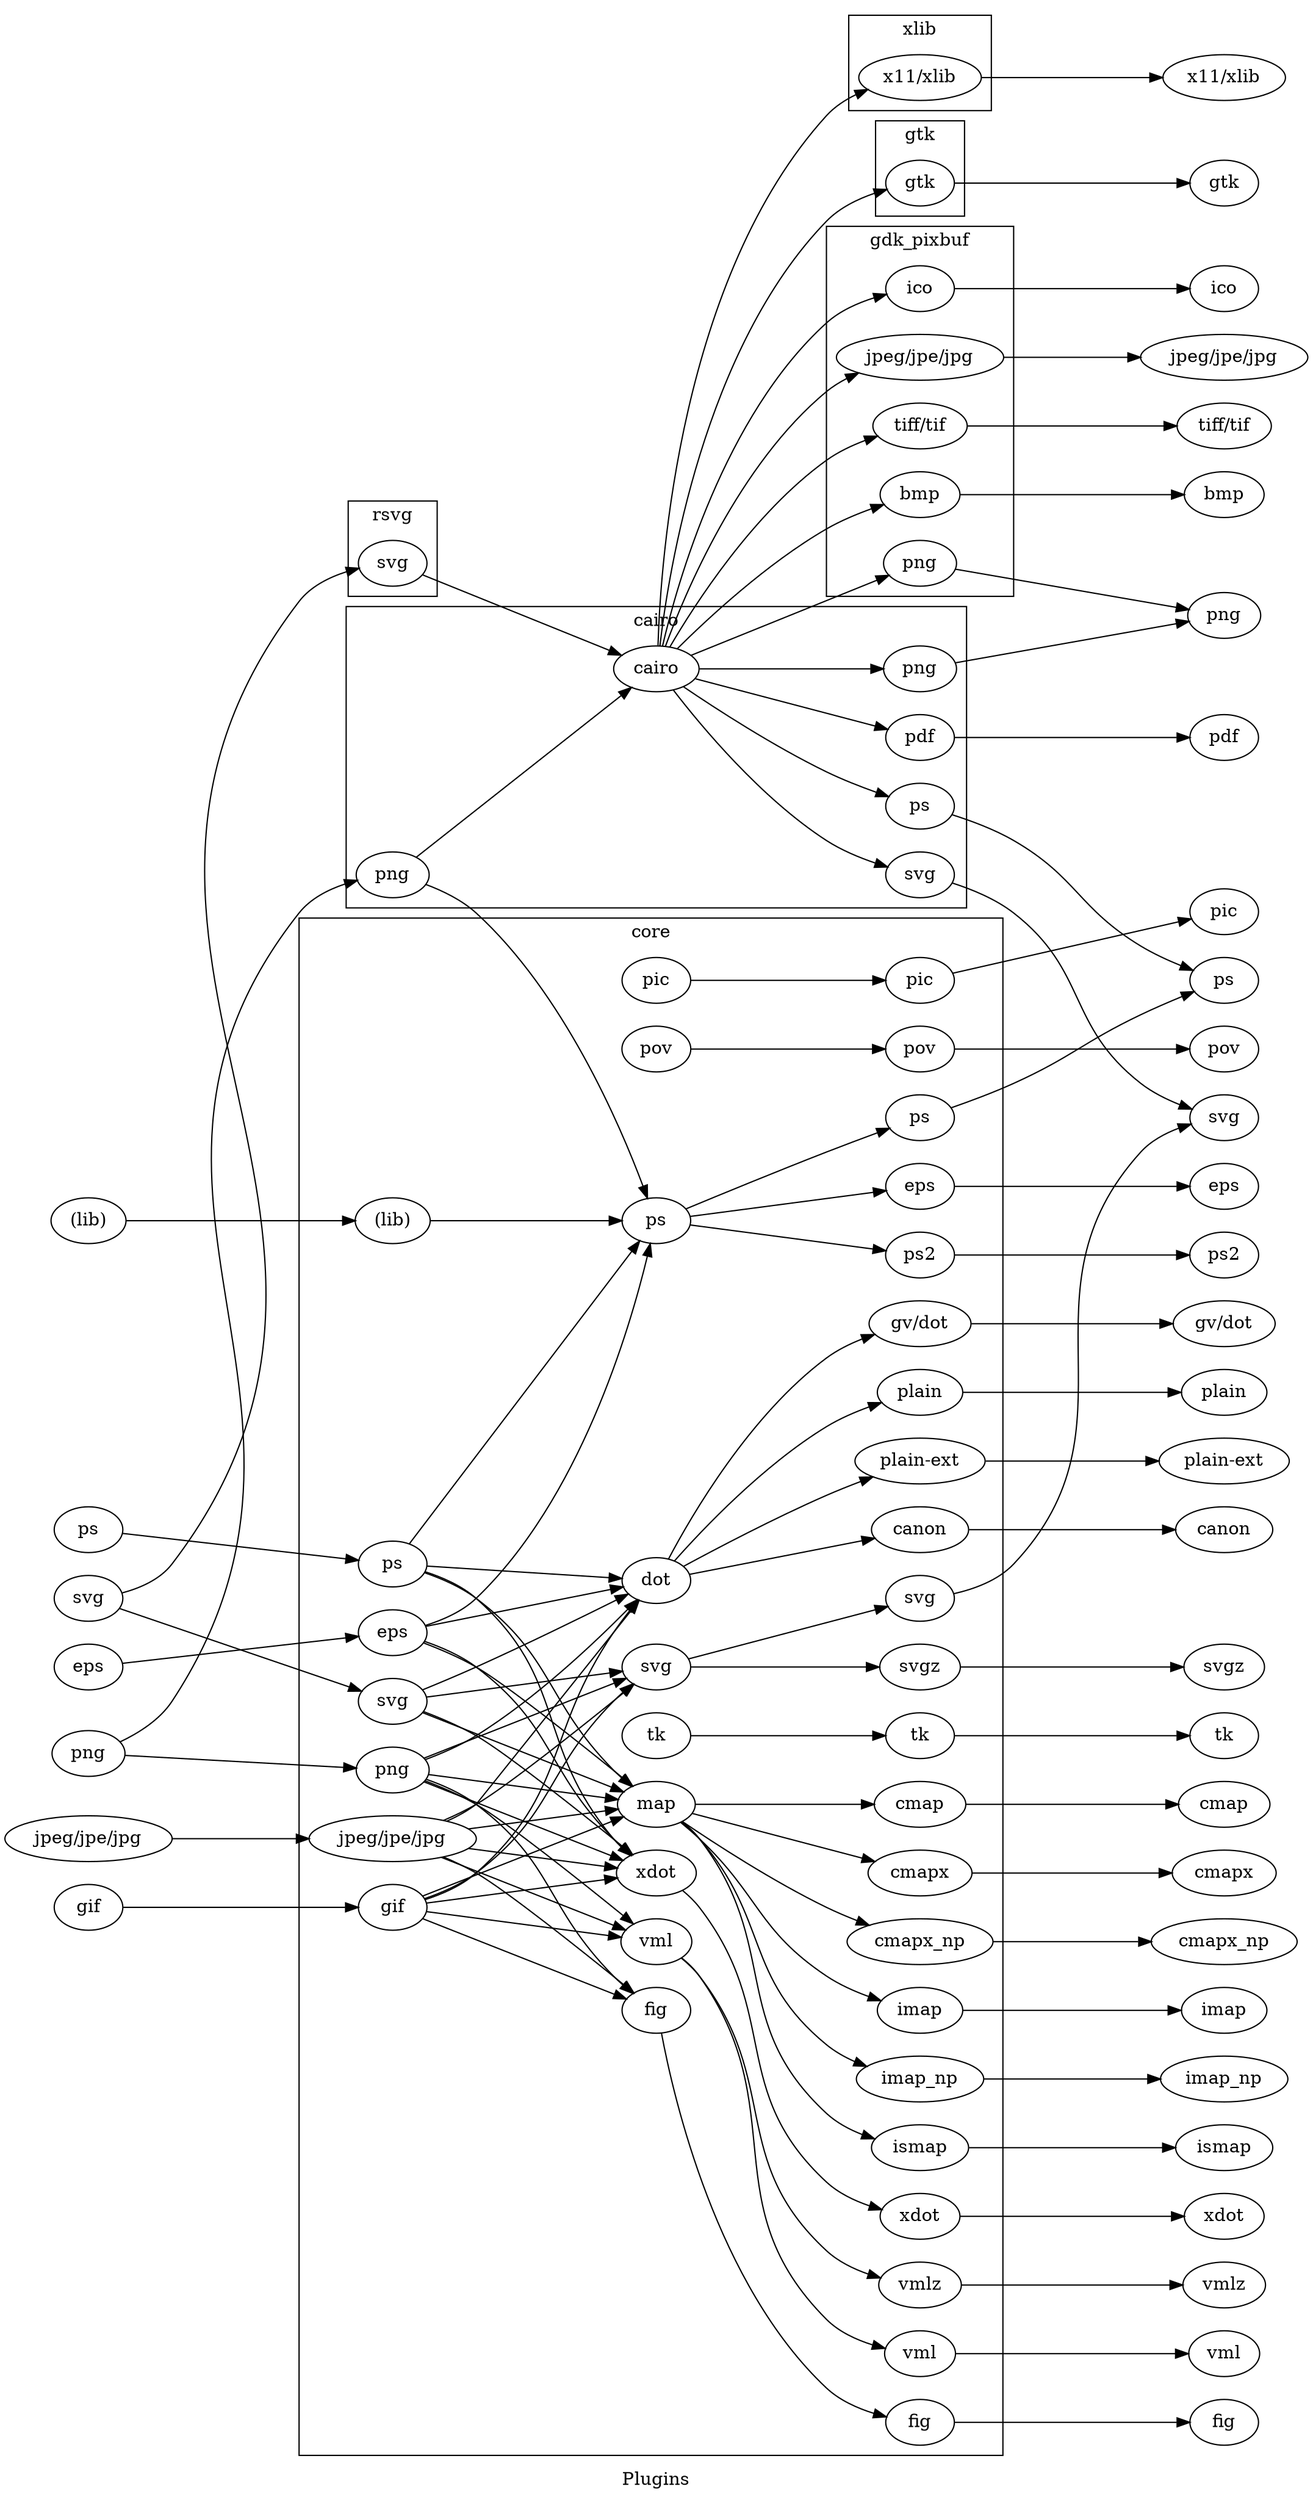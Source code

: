 digraph G {
	graph [bb="0,0,914,1958",
		label=Plugins,
		lheight=0.21,
		lp="457,11.5",
		lwidth=0.57,
		rankdir=LR,
		ranksep=1.5
	];
	node [label="\N"];
	subgraph cluster_neato_layout {
		graph [label=neato_layout];
		subgraph neato_layout_render {
			graph [rank=same];
		}
		subgraph neato_layout_layout {
			graph [rank=same];
		}
		subgraph neato_layout_textlayout {
			graph [rank=same];
		}
		subgraph neato_layout_device {
			graph [rank=same];
		}
		subgraph neato_layout_loadimage {
			graph [rank=same];
		}
	}
	subgraph cluster_dot_layout {
		graph [label=dot_layout];
		subgraph dot_layout_render {
			graph [rank=same];
		}
		subgraph dot_layout_layout {
			graph [rank=same];
		}
		subgraph dot_layout_textlayout {
			graph [rank=same];
		}
		subgraph dot_layout_device {
			graph [rank=same];
		}
		subgraph dot_layout_loadimage {
			graph [rank=same];
		}
	}
	subgraph cluster_gtk {
		graph [bb="612,1792,682,1867",
			label=gtk,
			lheight=0.21,
			lp="647,1855.5",
			lwidth=0.25
		];
		subgraph gtk_render {
			graph [rank=same];
		}
		subgraph gtk_layout {
			graph [rank=same];
		}
		subgraph gtk_textlayout {
			graph [rank=same];
		}
		subgraph gtk_device {
			graph [rank=same];
			gtk_device_gtk			 [height=0.5,
				label=gtk,
				pos="647,1818",
				width=0.75];
		}
		subgraph gtk_loadimage {
			graph [rank=same];
		}
	}
	subgraph cluster_xlib {
		graph [bb="598,1875,696,1950",
			label=xlib,
			lheight=0.21,
			lp="647,1938.5",
			lwidth=0.31
		];
		subgraph xlib_render {
			graph [rank=same];
		}
		subgraph xlib_layout {
			graph [rank=same];
		}
		subgraph xlib_textlayout {
			graph [rank=same];
		}
		subgraph xlib_device {
			graph [rank=same];
			"xlib_device_x11/xlib"			 [height=0.5,
				label="x11/xlib",
				pos="647,1901",
				width=1.1193];
		}
		subgraph xlib_loadimage {
			graph [rank=same];
		}
	}
	subgraph cluster_gdk_pixbuf {
		graph [bb="586,1493,708,1784",
			label=gdk_pixbuf,
			lheight=0.21,
			lp="647,1772.5",
			lwidth=0.88
		];
		subgraph gdk_pixbuf_render {
			graph [rank=same];
		}
		subgraph gdk_pixbuf_layout {
			graph [rank=same];
		}
		subgraph gdk_pixbuf_textlayout {
			graph [rank=same];
		}
		subgraph gdk_pixbuf_device {
			graph [rank=same];
			gdk_pixbuf_device_bmp			 [height=0.5,
				label=bmp,
				pos="647,1573",
				width=0.75];
			gdk_pixbuf_device_ico			 [height=0.5,
				label=ico,
				pos="647,1735",
				width=0.75];
			"gdk_pixbuf_device_jpeg/jpe/jpg"			 [height=0.5,
				label="jpeg/jpe/jpg",
				pos="647,1681",
				width=1.4624];
			gdk_pixbuf_device_png			 [height=0.5,
				label=png,
				pos="647,1519",
				width=0.75];
			"gdk_pixbuf_device_tiff/tif"			 [height=0.5,
				label="tiff/tif",
				pos="647,1627",
				width=0.88464];
		}
		subgraph gdk_pixbuf_loadimage {
			graph [rank=same];
		}
	}
	subgraph cluster_rsvg {
		graph [bb="232,1493,302,1568",
			label=rsvg,
			lheight=0.21,
			lp="267,1556.5",
			lwidth=0.33
		];
		subgraph rsvg_render {
			graph [rank=same];
		}
		subgraph rsvg_layout {
			graph [rank=same];
		}
		subgraph rsvg_textlayout {
			graph [rank=same];
		}
		subgraph rsvg_device {
			graph [rank=same];
		}
		subgraph rsvg_loadimage {
			graph [rank=same];
			rsvg_loadimage_svg			 [height=0.5,
				label=svg,
				pos="267,1519",
				width=0.75];
		}
	}
	subgraph cluster_cairo {
		graph [bb="232,1248,682,1485",
			label=cairo,
			lheight=0.21,
			lp="457,1473.5",
			lwidth=0.39
		];
		subgraph cairo_render {
			graph [rank=same];
			render_cairo			 [height=0.5,
				label=cairo,
				pos="457,1436",
				width=0.79437];
		}
		subgraph cairo_layout {
			graph [rank=same];
		}
		subgraph cairo_textlayout {
			graph [rank=same];
		}
		subgraph cairo_device {
			graph [rank=same];
			cairo_device_pdf			 [height=0.5,
				label=pdf,
				pos="647,1382",
				width=0.75];
			cairo_device_png			 [height=0.5,
				label=png,
				pos="647,1436",
				width=0.75];
			cairo_device_ps			 [height=0.5,
				label=ps,
				pos="647,1328",
				width=0.75];
			cairo_device_svg			 [height=0.5,
				label=svg,
				pos="647,1274",
				width=0.75];
		}
		subgraph cairo_loadimage {
			graph [rank=same];
			cairo_loadimage_png			 [height=0.5,
				label=png,
				pos="267,1274",
				width=0.75];
		}
		render_cairo -> cairo_device_pdf		 [pos="e,621.94,1388.9 483.35,1428.7 516.61,1419.2 575.07,1402.4 612.1,1391.7"];
		render_cairo -> cairo_device_png		 [pos="e,619.96,1436 485.74,1436 518.65,1436 573.6,1436 609.82,1436"];
		render_cairo -> cairo_device_ps		 [pos="e,623.7,1337.1 477.01,1422.8 501.56,1406 545.93,1376.6 586,1355 595.03,1350.1 605.11,1345.4 614.39,1341.2"];
		render_cairo -> cairo_device_svg		 [pos="e,622.65,1282 470.15,1419.5 491.15,1391.9 536.75,1336 586,1301 594.3,1295.1 604.08,1290.1 613.32,1286"];
		cairo_loadimage_png -> render_cairo		 [pos="e,439.28,1421.6 284.35,1288.1 317.47,1316.6 392.59,1381.4 431.54,1414.9"];
	}
	subgraph cluster_core {
		graph [bb="206,31,703,1240",
			label=core,
			lheight=0.21,
			lp="454.5,1228.5",
			lwidth=0.33
		];
		subgraph core_render {
			graph [rank=same];
			render_dot			 [height=0.5,
				label=dot,
				pos="457,732",
				width=0.75];
			render_fig			 [height=0.5,
				label=fig,
				pos="457,381",
				width=0.75];
			render_map			 [height=0.5,
				label=map,
				pos="457,543",
				width=0.75];
			render_pic			 [height=0.5,
				label=pic,
				pos="457,1191",
				width=0.75];
			render_pov			 [height=0.5,
				label=pov,
				pos="457,1137",
				width=0.75];
			render_ps			 [height=0.5,
				label=ps,
				pos="457,1002",
				width=0.75];
			render_svg			 [height=0.5,
				label=svg,
				pos="457,651",
				width=0.75];
			render_tk			 [height=0.5,
				label=tk,
				pos="457,597",
				width=0.75];
			render_vml			 [height=0.5,
				label=vml,
				pos="457,435",
				width=0.75];
			render_xdot			 [height=0.5,
				label=xdot,
				pos="457,489",
				width=0.75];
		}
		subgraph core_layout {
			graph [rank=same];
		}
		subgraph core_textlayout {
			graph [rank=same];
		}
		subgraph core_device {
			graph [rank=same];
			core_device_canon			 [height=0.5,
				label=canon,
				pos="647,759",
				width=0.88464];
			core_device_cmap			 [height=0.5,
				label=cmap,
				pos="647,543",
				width=0.84854];
			core_device_cmapx			 [height=0.5,
				label=cmapx,
				pos="647,489",
				width=0.95686];
			core_device_cmapx_np			 [height=0.5,
				label=cmapx_np,
				pos="647,435",
				width=1.336];
			"core_device_gv/dot"			 [height=0.5,
				label="gv/dot",
				pos="647,921",
				width=0.92075];
			core_device_eps			 [height=0.5,
				label=eps,
				pos="647,1029",
				width=0.75];
			core_device_fig			 [height=0.5,
				label=fig,
				pos="647,57",
				width=0.75];
			core_device_imap			 [height=0.5,
				label=imap,
				pos="647,381",
				width=0.79437];
			core_device_imap_np			 [height=0.5,
				label=imap_np,
				pos="647,327",
				width=1.1735];
			core_device_ismap			 [height=0.5,
				label=ismap,
				pos="647,273",
				width=0.9027];
			core_device_pic			 [height=0.5,
				label=pic,
				pos="647,1191",
				width=0.75];
			core_device_plain			 [height=0.5,
				label=plain,
				pos="647,867",
				width=0.79437];
			"core_device_plain-ext"			 [height=0.5,
				label="plain-ext",
				pos="647,813",
				width=1.1735];
			core_device_pov			 [height=0.5,
				label=pov,
				pos="647,1137",
				width=0.75];
			core_device_ps			 [height=0.5,
				label=ps,
				pos="647,1083",
				width=0.75];
			core_device_ps2			 [height=0.5,
				label=ps2,
				pos="647,975",
				width=0.75];
			core_device_svg			 [height=0.5,
				label=svg,
				pos="647,705",
				width=0.75];
			core_device_svgz			 [height=0.5,
				label=svgz,
				pos="647,651",
				width=0.75];
			core_device_tk			 [height=0.5,
				label=tk,
				pos="647,597",
				width=0.75];
			core_device_vml			 [height=0.5,
				label=vml,
				pos="647,111",
				width=0.75];
			core_device_vmlz			 [height=0.5,
				label=vmlz,
				pos="647,165",
				width=0.79437];
			core_device_xdot			 [height=0.5,
				label=xdot,
				pos="647,219",
				width=0.75];
		}
		subgraph core_loadimage {
			graph [rank=same];
			"core_loadimage_(lib)"			 [height=0.5,
				label="(lib)",
				pos="267,1002",
				width=0.75];
			core_loadimage_eps			 [height=0.5,
				label=eps,
				pos="267,691",
				width=0.75];
			core_loadimage_gif			 [height=0.5,
				label=gif,
				pos="267,475",
				width=0.75];
			"core_loadimage_jpeg/jpe/jpg"			 [height=0.5,
				label="jpeg/jpe/jpg",
				pos="267,529",
				width=1.4624];
			core_loadimage_png			 [height=0.5,
				label=png,
				pos="267,583",
				width=0.75];
			core_loadimage_ps			 [height=0.5,
				label=ps,
				pos="267,745",
				width=0.75];
			core_loadimage_svg			 [height=0.5,
				label=svg,
				pos="267,637",
				width=0.75];
		}
		render_dot -> core_device_canon		 [pos="e,615.91,754.68 483.75,735.7 515.28,740.23 569.03,747.95 605.97,753.25"];
		render_dot -> "core_device_gv/dot"		 [pos="e,618.17,911.72 467.53,748.87 486.4,780.98 531.45,851.45 586,894 592.86,899.35 600.95,903.91 608.94,907.67"];
		render_dot -> core_device_plain		 [pos="e,622.15,858.06 472.68,746.79 495.41,769.11 541.22,811.81 586,840 594.31,845.23 603.8,849.99 612.74,854.01"];
		render_dot -> "core_device_plain-ext"		 [pos="e,616.63,800.35 480.3,741.61 511.6,755.09 568.99,779.82 607.33,796.34"];
		render_fig -> core_device_fig		 [pos="e,621.63,63.388 461.04,363.1 470.46,312.67 503.69,167.64 586,84 593.2,76.689 602.73,71.185 612.07,67.119"];
		render_map -> core_device_cmap		 [pos="e,616.37,543 484.14,543 515.73,543 569.21,543 606,543"];
		render_map -> core_device_cmapx		 [pos="e,616.33,497.52 482.19,536.05 513.69,527 569.15,511.07 606.72,500.28"];
		render_map -> core_device_cmapx_np		 [pos="e,614.14,448.33 476.58,530.06 501.05,513.31 545.7,483.68 586,462 592.02,458.76 598.49,455.57 604.89,452.57"];
		render_map -> core_device_imap		 [pos="e,621.45,389.45 473.27,528.58 477.44,524.56 481.94,520.15 486,516 531.79,469.28 532.89,446.19 586,408 593.9,402.32 603.19,397.43\
 612.06,393.43"];
		render_map -> core_device_imap_np		 [pos="e,612.78,337.78 474.11,528.79 478.2,524.84 482.44,520.42 486,516 539.09,450.12 522.4,409.81 586,354 591.19,349.44 597.28,345.53 \
603.55,342.22"];
		render_map -> core_device_ismap		 [pos="e,617.82,280.94 474.48,529.07 478.57,525.12 482.71,520.62 486,516 547.34,429.81 510.8,374.4 586,300 592.3,293.76 600.3,288.83 608.39\
,284.98"];
		render_pic -> core_device_pic		 [pos="e,619.78,1191 484.14,1191 516.74,1191 572.65,1191 609.47,1191"];
		render_pov -> core_device_pov		 [pos="e,619.78,1137 484.14,1137 516.74,1137 572.65,1137 609.47,1137"];
		render_ps -> core_device_eps		 [pos="e,620.26,1025.3 483.75,1005.7 516.42,1010.4 572.97,1018.5 609.93,1023.8"];
		render_ps -> core_device_ps		 [pos="e,624.02,1073.5 480.3,1011.6 513.61,1026 576.47,1053 614.46,1069.4"];
		render_ps -> core_device_ps2		 [pos="e,620.26,978.7 483.75,998.3 516.42,993.61 572.97,985.49 609.93,980.18"];
		render_svg -> core_device_svg		 [pos="e,621.9,698.08 482.19,657.95 515.19,667.43 574.48,684.46 611.95,695.22"];
		render_svg -> core_device_svgz		 [pos="e,619.78,651 484.14,651 516.74,651 572.65,651 609.47,651"];
		render_tk -> core_device_tk		 [pos="e,619.78,597 484.14,597 516.74,597 572.65,597 609.47,597"];
		render_vml -> core_device_vml		 [pos="e,621.41,117.18 474.73,421.24 478.81,417.29 482.9,412.75 486,408 556.04,300.9 498.65,231.52 586,138 593,130.5 602.48,124.94 611.82\
,120.88"];
		render_vml -> core_device_vmlz		 [pos="e,620.55,171.92 474.48,421.07 478.57,417.12 482.71,412.62 486,408 547.34,321.81 510.8,266.4 586,192 593.05,185.02 602.22,179.67 \
611.26,175.65"];
		render_xdot -> core_device_xdot		 [pos="e,621.74,225.5 474.48,475.07 478.57,471.12 482.71,466.62 486,462 547.34,375.81 510.8,320.4 586,246 593.29,238.79 602.85,233.31 612.19\
,229.24"];
		"core_loadimage_(lib)" -> render_ps		 [pos="e,429.78,1002 294.14,1002 326.74,1002 382.65,1002 419.47,1002"];
		core_loadimage_eps -> render_xdot		 [pos="e,440.11,503.4 290.65,682.03 300.32,677.52 311.36,671.42 320,664 381.77,610.94 374.49,577.38 428,516 429.51,514.26 431.12,512.51\
 432.77,510.77"];
		core_loadimage_eps -> render_dot		 [pos="e,431.23,726.6 292.96,696.44 325.92,703.63 384.12,716.32 421.33,724.44"];
		core_loadimage_eps -> render_map		 [pos="e,440.38,557.79 289.69,681.24 299.29,676.54 310.53,670.52 320,664 343.28,647.97 400.41,595.28 432.73,564.98"];
		core_loadimage_eps -> render_ps		 [pos="e,451.7,984.06 291.33,699.25 301.13,703.62 312.08,709.81 320,718 394.13,794.56 434.22,919.2 449.13,974.3"];
		core_loadimage_gif -> render_vml		 [pos="e,430.93,440.33 292.96,469.69 325.83,462.7 383.8,450.36 421.02,442.44"];
		core_loadimage_gif -> render_xdot		 [pos="e,430.08,487.07 294.14,476.95 326.83,479.38 382.97,483.56 419.78,486.3"];
		core_loadimage_gif -> render_dot		 [pos="e,446.72,715.1 291,483.58 300.74,488.02 311.73,494.17 320,502 336.84,517.94 410.33,649.27 441.71,706.03"];
		core_loadimage_gif -> render_map		 [pos="e,432.76,534.59 291.05,483.34 324.17,495.32 385.4,517.46 423.22,531.14"];
		core_loadimage_gif -> render_fig		 [pos="e,434.88,391.56 289.2,464.4 322.58,447.71 387.5,415.25 425.76,396.12"];
		core_loadimage_gif -> render_svg		 [pos="e,440.67,636.64 290.32,484.37 299.94,488.95 311.02,494.99 320,502 377.09,546.55 377.9,571.71 428,624 429.76,625.83 431.6,627.71 \
433.47,629.58"];
		"core_loadimage_jpeg/jpe/jpg" -> render_vml		 [pos="e,434.81,445.59 297.79,514.11 332.71,496.64 390.28,467.86 425.51,450.25"];
		"core_loadimage_jpeg/jpe/jpg" -> render_xdot		 [pos="e,430.95,494.33 312.08,519.62 345.33,512.55 390.32,502.98 421.09,496.43"];
		"core_loadimage_jpeg/jpe/jpg" -> render_dot		 [pos="e,446.51,715.27 300.44,543.07 307.26,546.77 314.14,551.11 320,556 373.41,600.62 419.02,669.64 441.35,706.6"];
		"core_loadimage_jpeg/jpe/jpg" -> render_map		 [pos="e,429.94,541.06 318.88,532.79 350.84,535.17 391.29,538.18 419.95,540.32"];
		"core_loadimage_jpeg/jpe/jpg" -> render_fig		 [pos="e,440.38,395.79 298.98,514.52 306.08,510.76 313.47,506.5 320,502 343.28,485.97 400.41,433.28 432.73,402.98"];
		"core_loadimage_jpeg/jpe/jpg" -> render_svg		 [pos="e,438.46,637.63 297.8,543.62 305.16,547.46 312.95,551.73 320,556 359.8,580.09 403.51,611.6 430.36,631.58"];
		core_loadimage_png -> render_vml		 [pos="e,440.38,449.79 289.69,573.24 299.29,568.54 310.53,562.52 320,556 343.28,539.97 400.41,487.28 432.73,456.98"];
		core_loadimage_png -> render_xdot		 [pos="e,434.88,499.56 289.2,572.4 322.58,555.71 387.5,523.25 425.76,504.12"];
		core_loadimage_png -> render_dot		 [pos="e,441.56,716.75 289.96,592.87 299.51,597.54 310.63,603.52 320,610 363.93,640.38 408.9,683.57 434.55,709.58"];
		core_loadimage_png -> render_map		 [pos="e,430.93,548.33 292.96,577.69 325.83,570.7 383.8,558.36 421.02,550.44"];
		core_loadimage_png -> render_fig		 [pos="e,440.11,395.4 290.65,574.03 300.32,569.52 311.36,563.42 320,556 381.77,502.94 374.49,469.38 428,408 429.51,406.26 431.12,404.51\
 432.77,402.77"];
		core_loadimage_png -> render_svg		 [pos="e,432.76,642.59 291.05,591.34 324.17,603.32 385.4,625.46 423.22,639.14"];
		core_loadimage_ps -> render_xdot		 [pos="e,439.7,503.06 291.16,736.58 300.93,732.18 311.9,726.01 320,718 392.42,646.45 366.61,597.21 428,516 429.39,514.16 430.91,512.33 \
432.49,510.55"];
		core_loadimage_ps -> render_dot		 [pos="e,430.08,733.79 294.14,743.19 326.83,740.93 382.97,737.05 419.78,734.5"];
		core_loadimage_ps -> render_map		 [pos="e,440.11,557.4 290.65,736.03 300.32,731.52 311.36,725.42 320,718 381.77,664.94 374.49,631.38 428,570 429.51,568.26 431.12,566.51\
 432.77,564.77"];
		core_loadimage_ps -> render_ps		 [pos="e,444.24,985.93 279.76,761.08 311.68,804.71 400.07,925.54 438.16,977.61"];
		core_loadimage_svg -> render_svg		 [pos="e,430.08,649.07 294.14,638.95 326.83,641.38 382.97,645.56 419.78,648.3"];
		core_loadimage_svg -> render_xdot		 [pos="e,440.38,503.79 289.69,627.24 299.29,622.54 310.53,616.52 320,610 343.28,593.97 400.41,541.28 432.73,510.98"];
		core_loadimage_svg -> render_dot		 [pos="e,434.88,721.33 289.2,647.71 322.58,664.58 387.5,697.38 425.76,716.72"];
		core_loadimage_svg -> render_map		 [pos="e,434.88,553.56 289.2,626.4 322.58,609.71 387.5,577.25 425.76,558.12"];
	}
	subgraph output_formats {
		graph [rank=same];
		output_gtk		 [height=0.5,
			label=gtk,
			pos="861,1818",
			width=0.75];
		"output_x11/xlib"		 [height=0.5,
			label="x11/xlib",
			pos="861,1901",
			width=1.1193];
		output_bmp		 [height=0.5,
			label=bmp,
			pos="861,1573",
			width=0.75];
		output_ico		 [height=0.5,
			label=ico,
			pos="861,1735",
			width=0.75];
		"output_jpeg/jpe/jpg"		 [height=0.5,
			label="jpeg/jpe/jpg",
			pos="861,1681",
			width=1.4624];
		output_png		 [height=0.5,
			label=png,
			pos="861,1478",
			width=0.75];
		"output_tiff/tif"		 [height=0.5,
			label="tiff/tif",
			pos="861,1627",
			width=0.88464];
		output_pdf		 [height=0.5,
			label=pdf,
			pos="861,1382",
			width=0.75];
		output_ps		 [height=0.5,
			label=ps,
			pos="861,1191",
			width=0.75];
		output_svg		 [height=0.5,
			label=svg,
			pos="861,1083",
			width=0.75];
		output_canon		 [height=0.5,
			label=canon,
			pos="861,759",
			width=0.88464];
		output_cmap		 [height=0.5,
			label=cmap,
			pos="861,543",
			width=0.84854];
		output_cmapx		 [height=0.5,
			label=cmapx,
			pos="861,489",
			width=0.95686];
		output_cmapx_np		 [height=0.5,
			label=cmapx_np,
			pos="861,435",
			width=1.336];
		"output_gv/dot"		 [height=0.5,
			label="gv/dot",
			pos="861,921",
			width=0.92075];
		output_eps		 [height=0.5,
			label=eps,
			pos="861,1029",
			width=0.75];
		output_fig		 [height=0.5,
			label=fig,
			pos="861,57",
			width=0.75];
		output_imap		 [height=0.5,
			label=imap,
			pos="861,381",
			width=0.79437];
		output_imap_np		 [height=0.5,
			label=imap_np,
			pos="861,327",
			width=1.1735];
		output_ismap		 [height=0.5,
			label=ismap,
			pos="861,273",
			width=0.9027];
		output_pic		 [height=0.5,
			label=pic,
			pos="861,1245",
			width=0.75];
		output_plain		 [height=0.5,
			label=plain,
			pos="861,867",
			width=0.79437];
		"output_plain-ext"		 [height=0.5,
			label="plain-ext",
			pos="861,813",
			width=1.1735];
		output_pov		 [height=0.5,
			label=pov,
			pos="861,1137",
			width=0.75];
		output_ps2		 [height=0.5,
			label=ps2,
			pos="861,975",
			width=0.75];
		output_svgz		 [height=0.5,
			label=svgz,
			pos="861,651",
			width=0.75];
		output_tk		 [height=0.5,
			label=tk,
			pos="861,597",
			width=0.75];
		output_vml		 [height=0.5,
			label=vml,
			pos="861,111",
			width=0.75];
		output_vmlz		 [height=0.5,
			label=vmlz,
			pos="861,165",
			width=0.79437];
		output_xdot		 [height=0.5,
			label=xdot,
			pos="861,219",
			width=0.75];
	}
	gtk_device_gtk -> output_gtk	 [pos="e,833.91,1818 674.42,1818 712.08,1818 781.31,1818 823.74,1818"];
	"xlib_device_x11/xlib" -> "output_x11/xlib"	 [pos="e,820.47,1901 687.38,1901 722.08,1901 772.79,1901 810.27,1901"];
	gdk_pixbuf_device_bmp -> output_bmp	 [pos="e,833.91,1573 674.42,1573 712.08,1573 781.31,1573 823.74,1573"];
	gdk_pixbuf_device_ico -> output_ico	 [pos="e,833.91,1735 674.42,1735 712.08,1735 781.31,1735 823.74,1735"];
	"gdk_pixbuf_device_jpeg/jpe/jpg" -> "output_jpeg/jpe/jpg"	 [pos="e,808.31,1681 699.86,1681 729.49,1681 766.83,1681 797.99,1681"];
	gdk_pixbuf_device_png -> output_png	 [pos="e,834.88,1482.9 673.15,1514.1 710.85,1506.8 782.12,1493.1 824.91,1484.8"];
	"gdk_pixbuf_device_tiff/tif" -> "output_tiff/tif"	 [pos="e,828.94,1627 679.28,1627 716.26,1627 777.92,1627 818.77,1627"];
	rsvg_loadimage_svg -> render_cairo	 [pos="e,433.03,1446.1 289.93,1509.3 322.97,1494.7 385.69,1467 423.89,1450.2"];
	render_cairo -> gtk_device_gtk	 [pos="e,621.96,1810.8 459.87,1454.1 466.56,1510.4 494.06,1684.8 586,1788 593.15,1796 602.94,1802.2 612.53,1806.7"];
	render_cairo -> "xlib_device_x11/xlib"	 [pos="e,613.7,1890.7 458.38,1454.1 460.63,1518.5 476.39,1740 586,1871 591.1,1877.1 597.74,1882.1 604.74,1886.1"];
	render_cairo -> gdk_pixbuf_device_bmp	 [pos="e,622.98,1564.5 472.62,1451.1 495.29,1473.9 541,1517.4 586,1546 594.58,1551.5 604.46,1556.4 613.68,1560.5"];
	render_cairo -> gdk_pixbuf_device_ico	 [pos="e,621.76,1728.5 461.81,1453.8 472.82,1501.2 508.96,1632.3 586,1708 593.31,1715.2 602.88,1720.7 612.22,1724.7"];
	render_cairo -> "gdk_pixbuf_device_jpeg/jpe/jpg"	 [pos="e,608.62,1668.5 464.09,1453.7 478.88,1494.3 520.34,1595.1 586,1654 590.09,1657.7 594.76,1660.9 599.66,1663.8"];
	render_cairo -> gdk_pixbuf_device_png	 [pos="e,623.93,1509.3 481.05,1446.2 514.53,1461 576.73,1488.4 614.44,1505.1"];
	render_cairo -> "gdk_pixbuf_device_tiff/tif"	 [pos="e,619.06,1618.1 467.33,1452.8 486.03,1485.2 531.02,1556.8 586,1600 593.12,1605.6 601.57,1610.3 609.86,1614.1"];
	cairo_device_pdf -> output_pdf	 [pos="e,833.91,1382 674.42,1382 712.08,1382 781.31,1382 823.74,1382"];
	cairo_device_png -> output_png	 [pos="e,834.88,1473 673.15,1441 710.85,1448.5 782.12,1462.6 824.91,1471"];
	cairo_device_ps -> output_ps	 [pos="e,838.42,1200.9 670.96,1319.4 682.46,1314.6 696.37,1308.3 708,1301 757,1270.4 759.87,1249.9 808,1218 814.58,1213.6 821.96,1209.4\
 829.04,1205.7"];
	cairo_device_svg -> output_svg	 [pos="e,837.39,1092 670.86,1265.6 682.73,1260.5 697.01,1253.2 708,1244 765,1196.3 751.37,1158.1 808,1110 813.97,1104.9 821.05,1100.5 828.04\
,1096.7"];
	cairo_loadimage_png -> render_ps	 [pos="e,449.89,1019.6 290.28,1264.5 300.22,1259.4 311.57,1252.5 320,1244 384.38,1178.9 428.11,1077.1 446.38,1029"];
	core_device_canon -> output_canon	 [pos="e,828.94,759 679.28,759 716.26,759 777.92,759 818.77,759"];
	core_device_cmap -> output_cmap	 [pos="e,830.23,543 677.92,543 715.09,543 778.64,543 819.97,543"];
	core_device_cmapx -> output_cmapx	 [pos="e,826.21,489 681.59,489 717.92,489 776,489 815.96,489"];
	core_device_cmapx_np -> output_cmapx_np	 [pos="e,812.83,435 695.31,435 727.05,435 769.04,435 802.68,435"];
	"core_device_gv/dot" -> "output_gv/dot"	 [pos="e,827.85,921 680.2,921 716.96,921 777.23,921 817.75,921"];
	core_device_eps -> output_eps	 [pos="e,833.91,1029 674.42,1029 712.08,1029 781.31,1029 823.74,1029"];
	core_device_fig -> output_fig	 [pos="e,833.91,57 674.42,57 712.08,57 781.31,57 823.74,57"];
	core_device_imap -> output_imap	 [pos="e,832.28,381 675.72,381 713.17,381 780.09,381 822.15,381"];
	core_device_imap_np -> output_imap_np	 [pos="e,818.73,327 689.38,327 723.38,327 771.72,327 808.27,327"];
	core_device_ismap -> output_ismap	 [pos="e,828.39,273 679.74,273 716.61,273 777.57,273 818.26,273"];
	core_device_pic -> output_pic	 [pos="e,835.42,1238.7 672.73,1197.3 710.55,1206.9 782.86,1225.4 825.72,1236.3"];
	core_device_plain -> output_plain	 [pos="e,832.28,867 675.72,867 713.17,867 780.09,867 822.15,867"];
	"core_device_plain-ext" -> "output_plain-ext"	 [pos="e,818.73,813 689.38,813 723.38,813 771.72,813 808.27,813"];
	core_device_pov -> output_pov	 [pos="e,833.91,1137 674.42,1137 712.08,1137 781.31,1137 823.74,1137"];
	core_device_ps -> output_ps	 [pos="e,839.21,1180.3 670.12,1092.5 681.53,1097.5 695.61,1103.9 708,1110 753.28,1132.4 763.36,1140.4 808,1164 815.21,1167.8 823,1171.9\
 830.3,1175.7"];
	core_device_ps2 -> output_ps2	 [pos="e,833.91,975 674.42,975 712.08,975 781.31,975 823.74,975"];
	core_device_svg -> output_svg	 [pos="e,836.35,1075.4 672.82,710.97 684.94,715.04 698.85,721.64 708,732 807.78,844.94 711.42,940.31 808,1056 813.18,1062.2 820.15,1067.2\
 827.31,1071"];
	core_device_svgz -> output_svgz	 [pos="e,833.91,651 674.42,651 712.08,651 781.31,651 823.74,651"];
	core_device_tk -> output_tk	 [pos="e,833.91,597 674.42,597 712.08,597 781.31,597 823.74,597"];
	core_device_vml -> output_vml	 [pos="e,833.91,111 674.42,111 712.08,111 781.31,111 823.74,111"];
	core_device_vmlz -> output_vmlz	 [pos="e,832.28,165 675.72,165 713.17,165 780.09,165 822.15,165"];
	core_device_xdot -> output_xdot	 [pos="e,833.91,219 674.42,219 712.08,219 781.31,219 823.74,219"];
	input_svg	 [height=0.5,
		label=svg,
		pos="53,718",
		width=0.75];
	input_svg -> rsvg_loadimage_svg	 [pos="e,241.59,1512.8 78.093,724.95 88.29,729.12 99.331,735.51 106,745 297.88,1017.9 12.041,1217.5 206,1489 212.41,1498 222.3,1504.4 232.2\
,1509"];
	input_svg -> core_loadimage_svg	 [pos="e,243.15,645.73 76.688,709.33 114.44,694.91 190.3,665.92 233.65,649.36"];
	input_png	 [height=0.5,
		label=png,
		pos="53,583",
		width=0.75];
	input_png -> cairo_loadimage_png	 [pos="e,241.43,1267.6 71.574,596.39 83.256,606.3 97.889,620.83 106,637 228.58,881.4 43.77,1023.9 206,1244 212.49,1252.8 222.3,1259.2 232.12\
,1263.7"];
	input_png -> core_loadimage_png	 [pos="e,239.91,583 80.421,583 118.08,583 187.31,583 229.74,583"];
	"input_(lib)"	 [height=0.5,
		label="(lib)",
		pos="53,1002",
		width=0.75];
	"input_(lib)" -> "core_loadimage_(lib)"	 [pos="e,239.91,1002 80.421,1002 118.08,1002 187.31,1002 229.74,1002"];
	input_eps	 [height=0.5,
		label=eps,
		pos="53,664",
		width=0.75];
	input_eps -> core_loadimage_eps	 [pos="e,240.34,687.73 79.572,667.26 117.22,672.05 187.69,681.03 230.38,686.46"];
	input_gif	 [height=0.5,
		label=gif,
		pos="53,475",
		width=0.75];
	input_gif -> core_loadimage_gif	 [pos="e,239.91,475 80.421,475 118.08,475 187.31,475 229.74,475"];
	"input_jpeg/jpe/jpg"	 [height=0.5,
		label="jpeg/jpe/jpg",
		pos="53,529",
		width=1.4624];
	"input_jpeg/jpe/jpg" -> "core_loadimage_jpeg/jpe/jpg"	 [pos="e,214.31,529 105.86,529 135.49,529 172.83,529 203.99,529"];
	input_ps	 [height=0.5,
		label=ps,
		pos="53,772",
		width=0.75];
	input_ps -> core_loadimage_ps	 [pos="e,240.34,748.27 79.572,768.74 117.22,763.95 187.69,754.97 230.38,749.54"];
}
